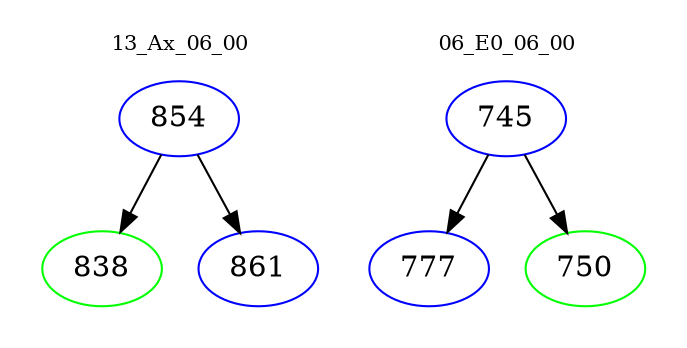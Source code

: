 digraph{
subgraph cluster_0 {
color = white
label = "13_Ax_06_00";
fontsize=10;
T0_854 [label="854", color="blue"]
T0_854 -> T0_838 [color="black"]
T0_838 [label="838", color="green"]
T0_854 -> T0_861 [color="black"]
T0_861 [label="861", color="blue"]
}
subgraph cluster_1 {
color = white
label = "06_E0_06_00";
fontsize=10;
T1_745 [label="745", color="blue"]
T1_745 -> T1_777 [color="black"]
T1_777 [label="777", color="blue"]
T1_745 -> T1_750 [color="black"]
T1_750 [label="750", color="green"]
}
}
